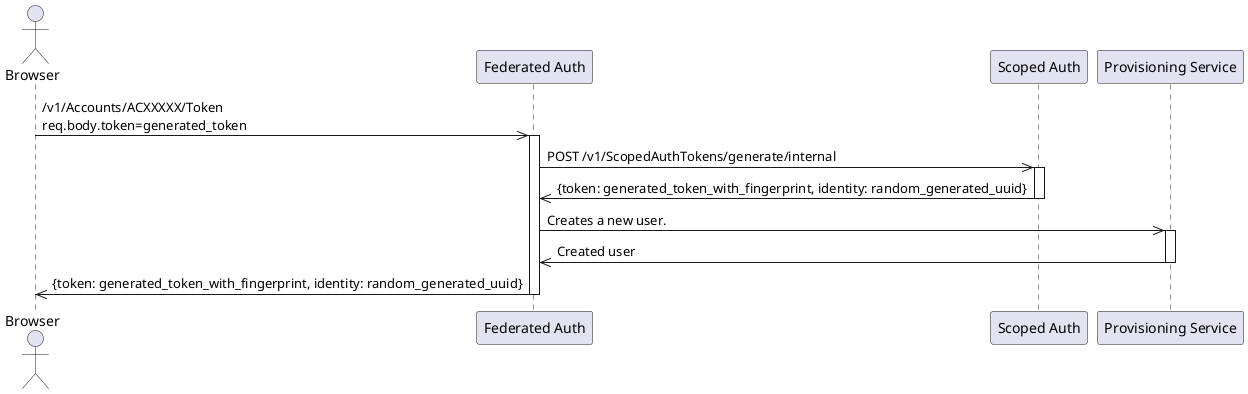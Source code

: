 @startuml

actor "Browser" as BRS
participant "Federated Auth" as FAS
participant "Scoped Auth" as SAS
participant "Provisioning Service" as UPS


BRS ->> FAS: /v1/Accounts/ACXXXXX/Token \nreq.body.token=generated_token
activate FAS
FAS ->> SAS: POST /v1/ScopedAuthTokens/generate/internal
activate SAS
SAS ->> FAS: {token: generated_token_with_fingerprint, identity: random_generated_uuid}
deactivate SAS

FAS ->> UPS: Creates a new user.
activate UPS
UPS ->> FAS: Created user
deactivate UPS
FAS ->> BRS:  {token: generated_token_with_fingerprint, identity: random_generated_uuid}
deactivate FAS


@enduml
